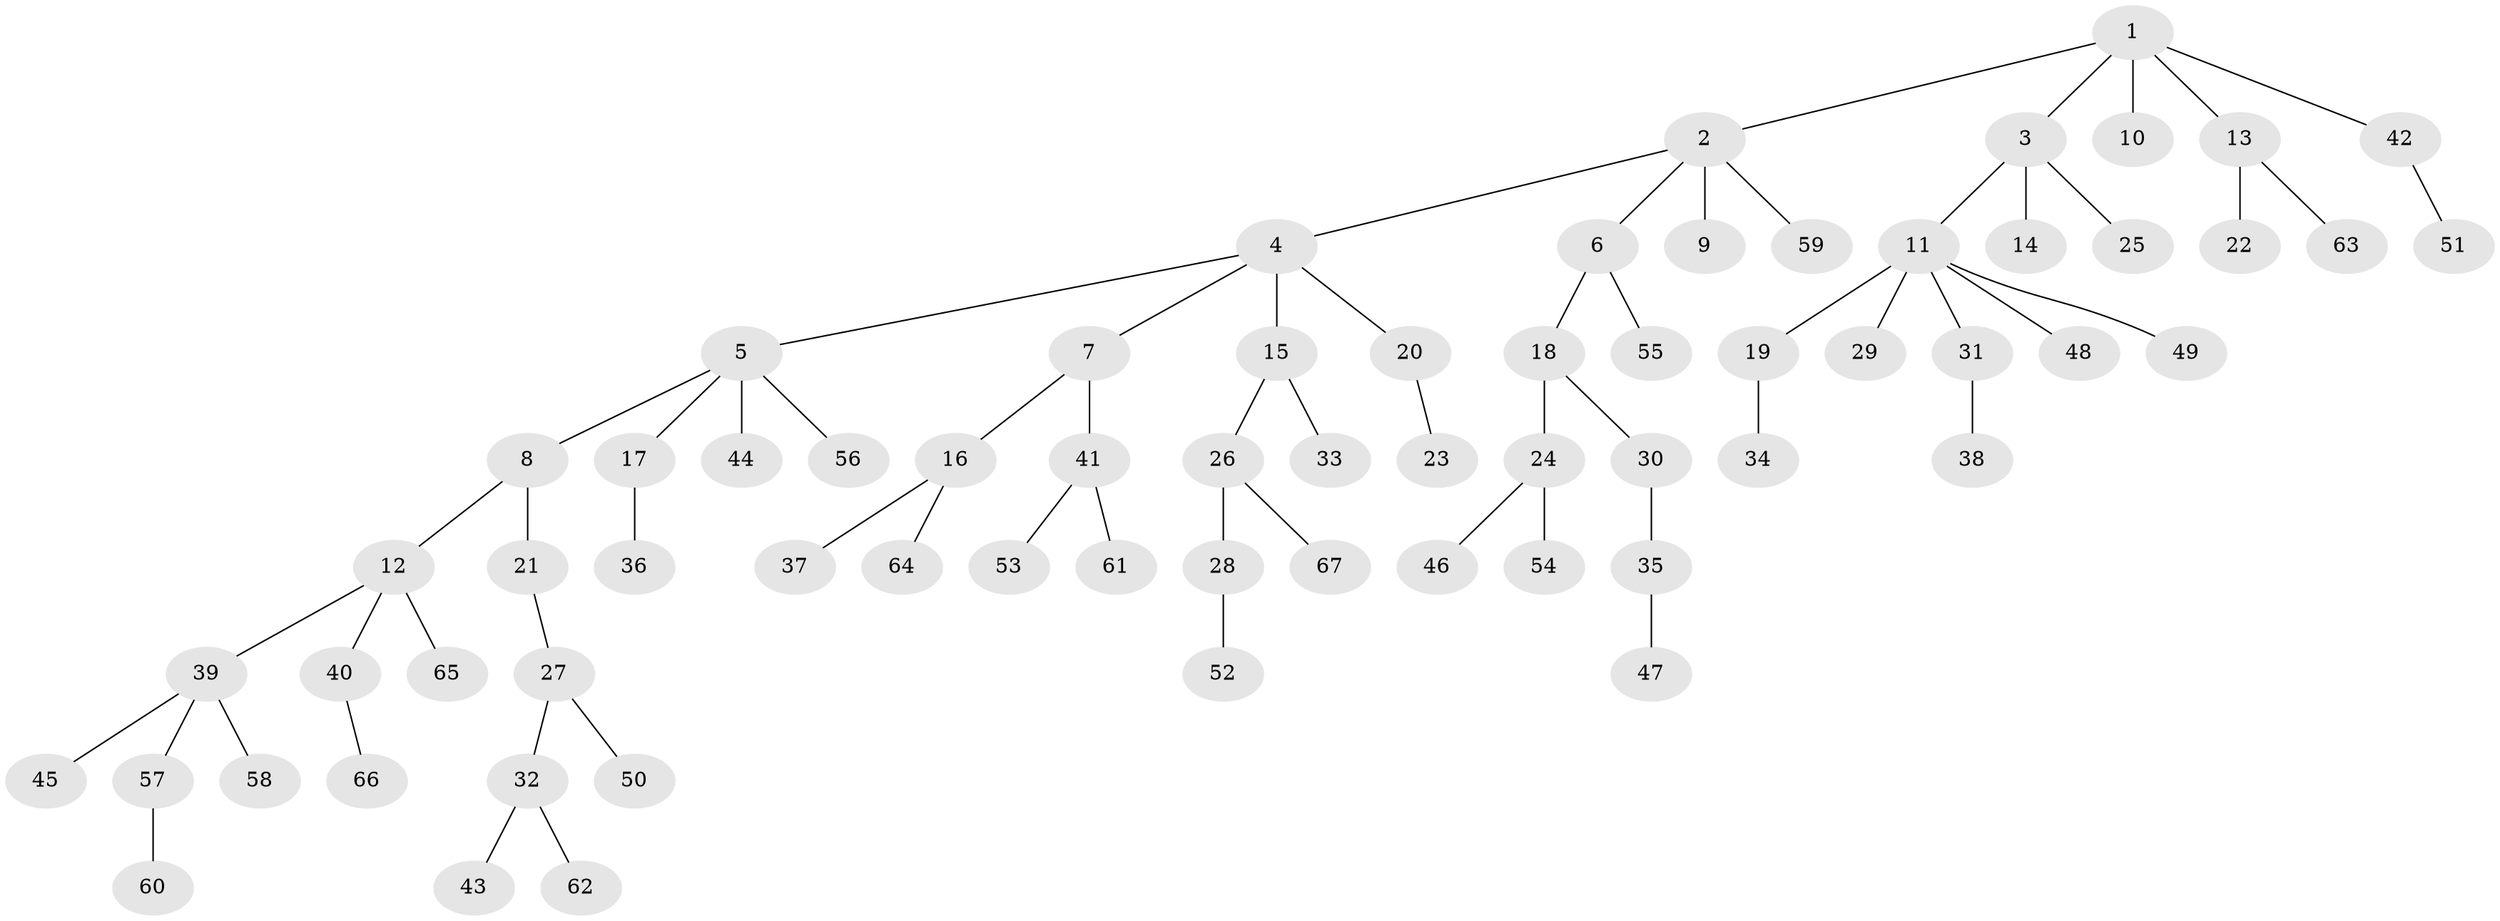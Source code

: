 // coarse degree distribution, {8: 0.025, 4: 0.025, 6: 0.025, 5: 0.025, 3: 0.15, 1: 0.575, 2: 0.175}
// Generated by graph-tools (version 1.1) at 2025/19/03/04/25 18:19:08]
// undirected, 67 vertices, 66 edges
graph export_dot {
graph [start="1"]
  node [color=gray90,style=filled];
  1;
  2;
  3;
  4;
  5;
  6;
  7;
  8;
  9;
  10;
  11;
  12;
  13;
  14;
  15;
  16;
  17;
  18;
  19;
  20;
  21;
  22;
  23;
  24;
  25;
  26;
  27;
  28;
  29;
  30;
  31;
  32;
  33;
  34;
  35;
  36;
  37;
  38;
  39;
  40;
  41;
  42;
  43;
  44;
  45;
  46;
  47;
  48;
  49;
  50;
  51;
  52;
  53;
  54;
  55;
  56;
  57;
  58;
  59;
  60;
  61;
  62;
  63;
  64;
  65;
  66;
  67;
  1 -- 2;
  1 -- 3;
  1 -- 10;
  1 -- 13;
  1 -- 42;
  2 -- 4;
  2 -- 6;
  2 -- 9;
  2 -- 59;
  3 -- 11;
  3 -- 14;
  3 -- 25;
  4 -- 5;
  4 -- 7;
  4 -- 15;
  4 -- 20;
  5 -- 8;
  5 -- 17;
  5 -- 44;
  5 -- 56;
  6 -- 18;
  6 -- 55;
  7 -- 16;
  7 -- 41;
  8 -- 12;
  8 -- 21;
  11 -- 19;
  11 -- 29;
  11 -- 31;
  11 -- 48;
  11 -- 49;
  12 -- 39;
  12 -- 40;
  12 -- 65;
  13 -- 22;
  13 -- 63;
  15 -- 26;
  15 -- 33;
  16 -- 37;
  16 -- 64;
  17 -- 36;
  18 -- 24;
  18 -- 30;
  19 -- 34;
  20 -- 23;
  21 -- 27;
  24 -- 46;
  24 -- 54;
  26 -- 28;
  26 -- 67;
  27 -- 32;
  27 -- 50;
  28 -- 52;
  30 -- 35;
  31 -- 38;
  32 -- 43;
  32 -- 62;
  35 -- 47;
  39 -- 45;
  39 -- 57;
  39 -- 58;
  40 -- 66;
  41 -- 53;
  41 -- 61;
  42 -- 51;
  57 -- 60;
}
